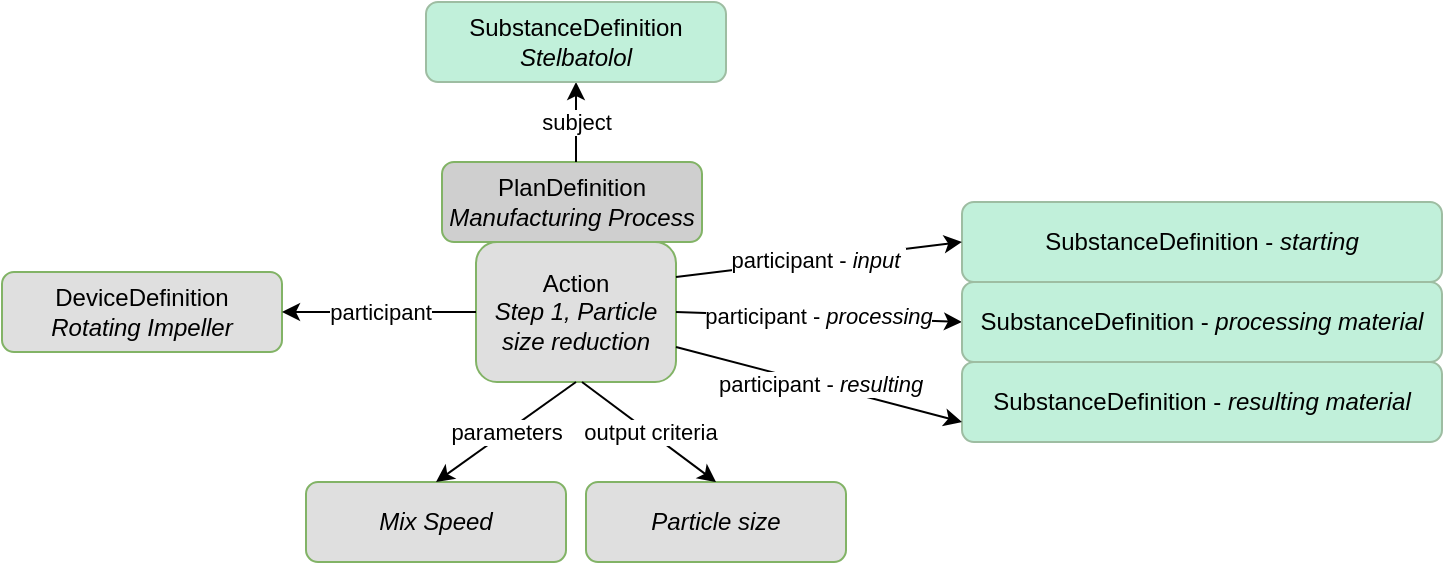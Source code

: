 <mxfile version="21.6.8" type="device">
  <diagram id="C5RBs43oDa-KdzZeNtuy" name="Page-1">
    <mxGraphModel dx="1863" dy="1783" grid="1" gridSize="10" guides="1" tooltips="1" connect="1" arrows="1" fold="1" page="1" pageScale="1" pageWidth="827" pageHeight="1169" math="0" shadow="0">
      <root>
        <mxCell id="WIyWlLk6GJQsqaUBKTNV-0" />
        <mxCell id="WIyWlLk6GJQsqaUBKTNV-1" parent="WIyWlLk6GJQsqaUBKTNV-0" />
        <mxCell id="PtvGfc8u3fFPzmpzfyYF-18" value="PlanDefinition&lt;br&gt;&lt;i&gt;Manufacturing Process&lt;/i&gt;" style="rounded=1;whiteSpace=wrap;html=1;fontSize=12;glass=0;strokeWidth=1;shadow=0;fillColor=#cfcfcf;strokeColor=#82b366;" parent="WIyWlLk6GJQsqaUBKTNV-1" vertex="1">
          <mxGeometry x="-150" y="-1070" width="130" height="40" as="geometry" />
        </mxCell>
        <mxCell id="Kh6UWCqLEouyqFOK7ntM-0" value="Action&lt;i&gt;&lt;br&gt;Step 1, Particle size reduction&lt;/i&gt;" style="rounded=1;whiteSpace=wrap;html=1;fontSize=12;glass=0;strokeWidth=1;shadow=0;fillColor=#dfdfdf;strokeColor=#82b366;" parent="WIyWlLk6GJQsqaUBKTNV-1" vertex="1">
          <mxGeometry x="-133" y="-1030" width="100" height="70" as="geometry" />
        </mxCell>
        <mxCell id="Kh6UWCqLEouyqFOK7ntM-8" value="" style="endArrow=classic;html=1;rounded=0;entryX=0.5;entryY=1;entryDx=0;entryDy=0;" parent="WIyWlLk6GJQsqaUBKTNV-1" target="IEeFdyCGopTc3gh3-DFE-2" edge="1">
          <mxGeometry width="50" height="50" relative="1" as="geometry">
            <mxPoint x="-83" y="-1070" as="sourcePoint" />
            <mxPoint x="-83" y="-1110" as="targetPoint" />
          </mxGeometry>
        </mxCell>
        <mxCell id="Kh6UWCqLEouyqFOK7ntM-28" value="subject" style="edgeLabel;html=1;align=center;verticalAlign=middle;resizable=0;points=[];" parent="Kh6UWCqLEouyqFOK7ntM-8" vertex="1" connectable="0">
          <mxGeometry x="0.238" y="-3" relative="1" as="geometry">
            <mxPoint x="-3" y="5" as="offset" />
          </mxGeometry>
        </mxCell>
        <mxCell id="IEeFdyCGopTc3gh3-DFE-2" value="SubstanceDefinition&lt;br&gt;&lt;i style=&quot;border-color: var(--border-color);&quot;&gt;Stelbatolol&lt;/i&gt;" style="rounded=1;whiteSpace=wrap;html=1;fontSize=12;glass=0;strokeWidth=1;shadow=0;fillColor=#c1f0da;strokeColor=#9ebda2;" parent="WIyWlLk6GJQsqaUBKTNV-1" vertex="1">
          <mxGeometry x="-158" y="-1150" width="150" height="40" as="geometry" />
        </mxCell>
        <mxCell id="uysCGEMOpJlBYejoTfUB-0" value="DeviceDefinition&lt;br&gt;&lt;i&gt;Rotating Impeller&lt;/i&gt;" style="rounded=1;whiteSpace=wrap;html=1;fontSize=12;glass=0;strokeWidth=1;shadow=0;fillColor=#dfdfdf;strokeColor=#82b366;" parent="WIyWlLk6GJQsqaUBKTNV-1" vertex="1">
          <mxGeometry x="-370" y="-1015" width="140" height="40" as="geometry" />
        </mxCell>
        <mxCell id="uysCGEMOpJlBYejoTfUB-7" value="participant" style="endArrow=classic;html=1;rounded=0;exitX=0;exitY=0.5;exitDx=0;exitDy=0;entryX=1;entryY=0.5;entryDx=0;entryDy=0;" parent="WIyWlLk6GJQsqaUBKTNV-1" source="Kh6UWCqLEouyqFOK7ntM-0" target="uysCGEMOpJlBYejoTfUB-0" edge="1">
          <mxGeometry width="50" height="50" relative="1" as="geometry">
            <mxPoint x="-13" y="-990" as="sourcePoint" />
            <mxPoint x="30" y="-990" as="targetPoint" />
          </mxGeometry>
        </mxCell>
        <mxCell id="uysCGEMOpJlBYejoTfUB-9" value="SubstanceDefinition - &lt;i&gt;starting&lt;/i&gt;" style="rounded=1;whiteSpace=wrap;html=1;fontSize=12;glass=0;strokeWidth=1;shadow=0;fillColor=#c1f0da;strokeColor=#9ebda2;" parent="WIyWlLk6GJQsqaUBKTNV-1" vertex="1">
          <mxGeometry x="110" y="-1050" width="240" height="40" as="geometry" />
        </mxCell>
        <mxCell id="uysCGEMOpJlBYejoTfUB-10" value="SubstanceDefinition - &lt;i&gt;resulting material&lt;/i&gt;" style="rounded=1;whiteSpace=wrap;html=1;fontSize=12;glass=0;strokeWidth=1;shadow=0;fillColor=#c1f0da;strokeColor=#9ebda2;" parent="WIyWlLk6GJQsqaUBKTNV-1" vertex="1">
          <mxGeometry x="110" y="-970" width="240" height="40" as="geometry" />
        </mxCell>
        <mxCell id="uysCGEMOpJlBYejoTfUB-11" value="participant -&amp;nbsp;&lt;i&gt;input&lt;/i&gt;&amp;nbsp;" style="endArrow=classic;html=1;rounded=0;entryX=0;entryY=0.5;entryDx=0;entryDy=0;exitX=1;exitY=0.25;exitDx=0;exitDy=0;" parent="WIyWlLk6GJQsqaUBKTNV-1" source="Kh6UWCqLEouyqFOK7ntM-0" target="uysCGEMOpJlBYejoTfUB-9" edge="1">
          <mxGeometry width="50" height="50" relative="1" as="geometry">
            <mxPoint x="-23" y="-1005" as="sourcePoint" />
            <mxPoint x="65" y="-1015" as="targetPoint" />
          </mxGeometry>
        </mxCell>
        <mxCell id="uysCGEMOpJlBYejoTfUB-16" value="participant - &lt;i&gt;resulting&lt;/i&gt;" style="endArrow=classic;html=1;rounded=0;entryX=0;entryY=0.75;entryDx=0;entryDy=0;exitX=1;exitY=0.75;exitDx=0;exitDy=0;" parent="WIyWlLk6GJQsqaUBKTNV-1" source="Kh6UWCqLEouyqFOK7ntM-0" target="uysCGEMOpJlBYejoTfUB-10" edge="1">
          <mxGeometry width="50" height="50" relative="1" as="geometry">
            <mxPoint x="-33" y="-925" as="sourcePoint" />
            <mxPoint x="73" y="-985" as="targetPoint" />
          </mxGeometry>
        </mxCell>
        <mxCell id="uysCGEMOpJlBYejoTfUB-17" value="participant - &lt;i&gt;processing&lt;/i&gt;" style="endArrow=classic;html=1;rounded=0;exitX=1;exitY=0.5;exitDx=0;exitDy=0;entryX=0;entryY=0.5;entryDx=0;entryDy=0;" parent="WIyWlLk6GJQsqaUBKTNV-1" source="Kh6UWCqLEouyqFOK7ntM-0" target="aXBtWQzkWTUZxEtbl-T6-1" edge="1">
          <mxGeometry width="50" height="50" relative="1" as="geometry">
            <mxPoint x="-23" y="-983" as="sourcePoint" />
            <mxPoint x="110" y="-960" as="targetPoint" />
          </mxGeometry>
        </mxCell>
        <mxCell id="uysCGEMOpJlBYejoTfUB-25" value="&lt;i&gt;Mix Speed&lt;/i&gt;" style="rounded=1;whiteSpace=wrap;html=1;fontSize=12;glass=0;strokeWidth=1;shadow=0;fillColor=#dfdfdf;strokeColor=#82b366;" parent="WIyWlLk6GJQsqaUBKTNV-1" vertex="1">
          <mxGeometry x="-218" y="-910" width="130" height="40" as="geometry" />
        </mxCell>
        <mxCell id="uysCGEMOpJlBYejoTfUB-26" value="parameters" style="endArrow=classic;html=1;rounded=0;exitX=0.5;exitY=1;exitDx=0;exitDy=0;entryX=0.5;entryY=0;entryDx=0;entryDy=0;" parent="WIyWlLk6GJQsqaUBKTNV-1" source="Kh6UWCqLEouyqFOK7ntM-0" target="uysCGEMOpJlBYejoTfUB-25" edge="1">
          <mxGeometry width="50" height="50" relative="1" as="geometry">
            <mxPoint x="-83" y="-890" as="sourcePoint" />
            <mxPoint x="-200" y="-915" as="targetPoint" />
          </mxGeometry>
        </mxCell>
        <mxCell id="uysCGEMOpJlBYejoTfUB-27" value="&lt;i&gt;Particle size&lt;/i&gt;" style="rounded=1;whiteSpace=wrap;html=1;fontSize=12;glass=0;strokeWidth=1;shadow=0;fillColor=#dfdfdf;strokeColor=#82b366;" parent="WIyWlLk6GJQsqaUBKTNV-1" vertex="1">
          <mxGeometry x="-78" y="-910" width="130" height="40" as="geometry" />
        </mxCell>
        <mxCell id="uysCGEMOpJlBYejoTfUB-28" value="output criteria" style="endArrow=classic;html=1;rounded=0;entryX=0.5;entryY=0;entryDx=0;entryDy=0;" parent="WIyWlLk6GJQsqaUBKTNV-1" target="uysCGEMOpJlBYejoTfUB-27" edge="1">
          <mxGeometry x="0.008" width="50" height="50" relative="1" as="geometry">
            <mxPoint x="-80" y="-960" as="sourcePoint" />
            <mxPoint x="25" y="-830" as="targetPoint" />
            <mxPoint as="offset" />
          </mxGeometry>
        </mxCell>
        <mxCell id="aXBtWQzkWTUZxEtbl-T6-1" value="SubstanceDefinition - &lt;i&gt;processing material&lt;/i&gt;" style="rounded=1;whiteSpace=wrap;html=1;fontSize=12;glass=0;strokeWidth=1;shadow=0;fillColor=#c1f0da;strokeColor=#9ebda2;" vertex="1" parent="WIyWlLk6GJQsqaUBKTNV-1">
          <mxGeometry x="110" y="-1010" width="240" height="40" as="geometry" />
        </mxCell>
      </root>
    </mxGraphModel>
  </diagram>
</mxfile>
